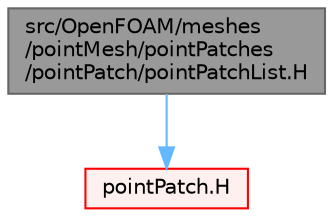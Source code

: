 digraph "src/OpenFOAM/meshes/pointMesh/pointPatches/pointPatch/pointPatchList.H"
{
 // LATEX_PDF_SIZE
  bgcolor="transparent";
  edge [fontname=Helvetica,fontsize=10,labelfontname=Helvetica,labelfontsize=10];
  node [fontname=Helvetica,fontsize=10,shape=box,height=0.2,width=0.4];
  Node1 [id="Node000001",label="src/OpenFOAM/meshes\l/pointMesh/pointPatches\l/pointPatch/pointPatchList.H",height=0.2,width=0.4,color="gray40", fillcolor="grey60", style="filled", fontcolor="black",tooltip=" "];
  Node1 -> Node2 [id="edge1_Node000001_Node000002",color="steelblue1",style="solid",tooltip=" "];
  Node2 [id="Node000002",label="pointPatch.H",height=0.2,width=0.4,color="red", fillcolor="#FFF0F0", style="filled",URL="$pointPatch_8H.html",tooltip=" "];
}
